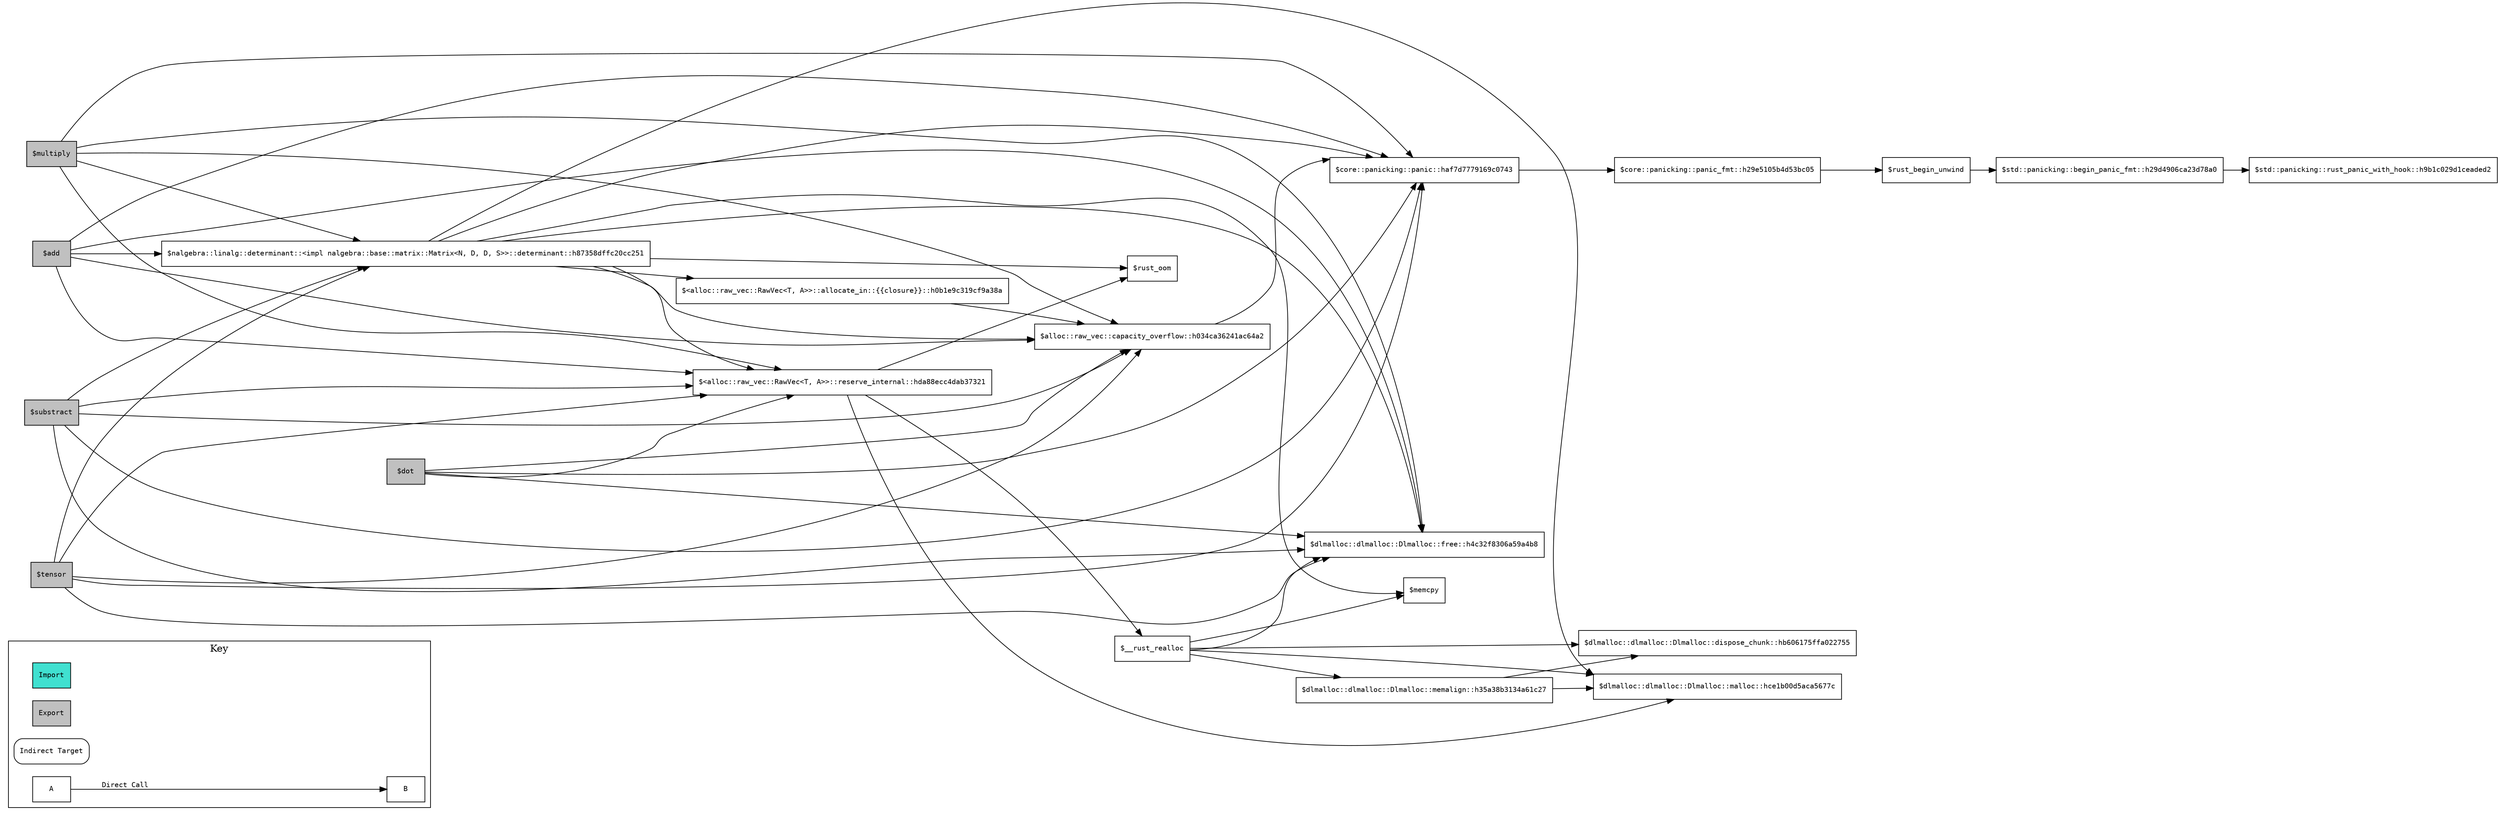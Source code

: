digraph call {
  rankdir = LR;
  subgraph cluster_key {
    node [shape=box, fontname=courier, fontsize=10];
    edge [fontname=courier, fontsize=10];
    label = "Key";
    "Import" [style="filled", fillcolor="turquoise"];
    "Export" [style="filled", fillcolor="gray"];
    "Indirect Target" [style="filled, rounded", fillcolor="white"];
    "A" -> "B" [style="filled, rounded", label = "Direct Call"];
  }

  node [shape=box, fontname=courier, fontsize=10];
  "$<alloc::raw_vec::RawVec<T, A>>::allocate_in::{{closure}}::h0b1e9c319cf9a38a" [style="filled", fillcolor="white"];
  "$alloc::raw_vec::capacity_overflow::h034ca36241ac64a2" [style="filled", fillcolor="white"];
  "$<alloc::raw_vec::RawVec<T, A>>::reserve_internal::hda88ecc4dab37321" [style="filled", fillcolor="white"];
  "$__rust_realloc" [style="filled", fillcolor="white"];
  "$dlmalloc::dlmalloc::Dlmalloc::malloc::hce1b00d5aca5677c" [style="filled", fillcolor="white"];
  "$rust_oom" [style="filled", fillcolor="white"];
  "$std::panicking::rust_panic_with_hook::h9b1c029d1ceaded2" [style="filled", fillcolor="white"];
  "$rust_begin_unwind" [style="filled", fillcolor="white"];
  "$std::panicking::begin_panic_fmt::h29d4906ca23d78a0" [style="filled", fillcolor="white"];
  "$dlmalloc::dlmalloc::Dlmalloc::dispose_chunk::hb606175ffa022755" [style="filled", fillcolor="white"];
  "$dlmalloc::dlmalloc::Dlmalloc::free::h4c32f8306a59a4b8" [style="filled", fillcolor="white"];
  "$dlmalloc::dlmalloc::Dlmalloc::memalign::h35a38b3134a61c27" [style="filled", fillcolor="white"];
  "$core::panicking::panic::haf7d7779169c0743" [style="filled", fillcolor="white"];
  "$core::panicking::panic_fmt::h29e5105b4d53bc05" [style="filled", fillcolor="white"];
  "$add" [style="filled", fillcolor="white"];
  "$nalgebra::linalg::determinant::<impl nalgebra::base::matrix::Matrix<N, D, D, S>>::determinant::h87358dffc20cc251" [style="filled", fillcolor="white"];
  "$substract" [style="filled", fillcolor="white"];
  "$multiply" [style="filled", fillcolor="white"];
  "$dot" [style="filled", fillcolor="white"];
  "$tensor" [style="filled", fillcolor="white"];
  "$memcpy" [style="filled", fillcolor="white"];
  "$add" [style="filled", fillcolor="gray"];
  "$substract" [style="filled", fillcolor="gray"];
  "$multiply" [style="filled", fillcolor="gray"];
  "$dot" [style="filled", fillcolor="gray"];
  "$tensor" [style="filled", fillcolor="gray"];
  "$<alloc::raw_vec::RawVec<T, A>>::allocate_in::{{closure}}::h0b1e9c319cf9a38a" -> "$alloc::raw_vec::capacity_overflow::h034ca36241ac64a2"; // call
  "$alloc::raw_vec::capacity_overflow::h034ca36241ac64a2" -> "$core::panicking::panic::haf7d7779169c0743"; // call
  "$<alloc::raw_vec::RawVec<T, A>>::reserve_internal::hda88ecc4dab37321" -> "$__rust_realloc"; // call
  "$<alloc::raw_vec::RawVec<T, A>>::reserve_internal::hda88ecc4dab37321" -> "$dlmalloc::dlmalloc::Dlmalloc::malloc::hce1b00d5aca5677c"; // call
  "$<alloc::raw_vec::RawVec<T, A>>::reserve_internal::hda88ecc4dab37321" -> "$rust_oom"; // call
  "$__rust_realloc" -> "$dlmalloc::dlmalloc::Dlmalloc::memalign::h35a38b3134a61c27"; // call
  "$__rust_realloc" -> "$memcpy"; // call
  "$__rust_realloc" -> "$dlmalloc::dlmalloc::Dlmalloc::free::h4c32f8306a59a4b8"; // call
  "$__rust_realloc" -> "$dlmalloc::dlmalloc::Dlmalloc::dispose_chunk::hb606175ffa022755"; // call
  "$__rust_realloc" -> "$dlmalloc::dlmalloc::Dlmalloc::malloc::hce1b00d5aca5677c"; // call
  "$rust_begin_unwind" -> "$std::panicking::begin_panic_fmt::h29d4906ca23d78a0"; // call
  "$std::panicking::begin_panic_fmt::h29d4906ca23d78a0" -> "$std::panicking::rust_panic_with_hook::h9b1c029d1ceaded2"; // call
  "$dlmalloc::dlmalloc::Dlmalloc::memalign::h35a38b3134a61c27" -> "$dlmalloc::dlmalloc::Dlmalloc::malloc::hce1b00d5aca5677c"; // call
  "$dlmalloc::dlmalloc::Dlmalloc::memalign::h35a38b3134a61c27" -> "$dlmalloc::dlmalloc::Dlmalloc::dispose_chunk::hb606175ffa022755"; // call
  "$core::panicking::panic::haf7d7779169c0743" -> "$core::panicking::panic_fmt::h29e5105b4d53bc05"; // call
  "$core::panicking::panic_fmt::h29e5105b4d53bc05" -> "$rust_begin_unwind"; // call
  "$add" -> "$<alloc::raw_vec::RawVec<T, A>>::reserve_internal::hda88ecc4dab37321"; // call
  "$add" -> "$dlmalloc::dlmalloc::Dlmalloc::free::h4c32f8306a59a4b8"; // call
  "$add" -> "$nalgebra::linalg::determinant::<impl nalgebra::base::matrix::Matrix<N, D, D, S>>::determinant::h87358dffc20cc251"; // call
  "$add" -> "$core::panicking::panic::haf7d7779169c0743"; // call
  "$add" -> "$alloc::raw_vec::capacity_overflow::h034ca36241ac64a2"; // call
  "$nalgebra::linalg::determinant::<impl nalgebra::base::matrix::Matrix<N, D, D, S>>::determinant::h87358dffc20cc251" -> "$dlmalloc::dlmalloc::Dlmalloc::malloc::hce1b00d5aca5677c"; // call
  "$nalgebra::linalg::determinant::<impl nalgebra::base::matrix::Matrix<N, D, D, S>>::determinant::h87358dffc20cc251" -> "$rust_oom"; // call
  "$nalgebra::linalg::determinant::<impl nalgebra::base::matrix::Matrix<N, D, D, S>>::determinant::h87358dffc20cc251" -> "$<alloc::raw_vec::RawVec<T, A>>::reserve_internal::hda88ecc4dab37321"; // call
  "$nalgebra::linalg::determinant::<impl nalgebra::base::matrix::Matrix<N, D, D, S>>::determinant::h87358dffc20cc251" -> "$memcpy"; // call
  "$nalgebra::linalg::determinant::<impl nalgebra::base::matrix::Matrix<N, D, D, S>>::determinant::h87358dffc20cc251" -> "$dlmalloc::dlmalloc::Dlmalloc::free::h4c32f8306a59a4b8"; // call
  "$nalgebra::linalg::determinant::<impl nalgebra::base::matrix::Matrix<N, D, D, S>>::determinant::h87358dffc20cc251" -> "$core::panicking::panic::haf7d7779169c0743"; // call
  "$nalgebra::linalg::determinant::<impl nalgebra::base::matrix::Matrix<N, D, D, S>>::determinant::h87358dffc20cc251" -> "$<alloc::raw_vec::RawVec<T, A>>::allocate_in::{{closure}}::h0b1e9c319cf9a38a"; // call
  "$nalgebra::linalg::determinant::<impl nalgebra::base::matrix::Matrix<N, D, D, S>>::determinant::h87358dffc20cc251" -> "$alloc::raw_vec::capacity_overflow::h034ca36241ac64a2"; // call
  "$substract" -> "$<alloc::raw_vec::RawVec<T, A>>::reserve_internal::hda88ecc4dab37321"; // call
  "$substract" -> "$dlmalloc::dlmalloc::Dlmalloc::free::h4c32f8306a59a4b8"; // call
  "$substract" -> "$nalgebra::linalg::determinant::<impl nalgebra::base::matrix::Matrix<N, D, D, S>>::determinant::h87358dffc20cc251"; // call
  "$substract" -> "$core::panicking::panic::haf7d7779169c0743"; // call
  "$substract" -> "$alloc::raw_vec::capacity_overflow::h034ca36241ac64a2"; // call
  "$multiply" -> "$<alloc::raw_vec::RawVec<T, A>>::reserve_internal::hda88ecc4dab37321"; // call
  "$multiply" -> "$dlmalloc::dlmalloc::Dlmalloc::free::h4c32f8306a59a4b8"; // call
  "$multiply" -> "$nalgebra::linalg::determinant::<impl nalgebra::base::matrix::Matrix<N, D, D, S>>::determinant::h87358dffc20cc251"; // call
  "$multiply" -> "$core::panicking::panic::haf7d7779169c0743"; // call
  "$multiply" -> "$alloc::raw_vec::capacity_overflow::h034ca36241ac64a2"; // call
  "$dot" -> "$<alloc::raw_vec::RawVec<T, A>>::reserve_internal::hda88ecc4dab37321"; // call
  "$dot" -> "$dlmalloc::dlmalloc::Dlmalloc::free::h4c32f8306a59a4b8"; // call
  "$dot" -> "$core::panicking::panic::haf7d7779169c0743"; // call
  "$dot" -> "$alloc::raw_vec::capacity_overflow::h034ca36241ac64a2"; // call
  "$tensor" -> "$<alloc::raw_vec::RawVec<T, A>>::reserve_internal::hda88ecc4dab37321"; // call
  "$tensor" -> "$nalgebra::linalg::determinant::<impl nalgebra::base::matrix::Matrix<N, D, D, S>>::determinant::h87358dffc20cc251"; // call
  "$tensor" -> "$dlmalloc::dlmalloc::Dlmalloc::free::h4c32f8306a59a4b8"; // call
  "$tensor" -> "$core::panicking::panic::haf7d7779169c0743"; // call
  "$tensor" -> "$alloc::raw_vec::capacity_overflow::h034ca36241ac64a2"; // call
}
